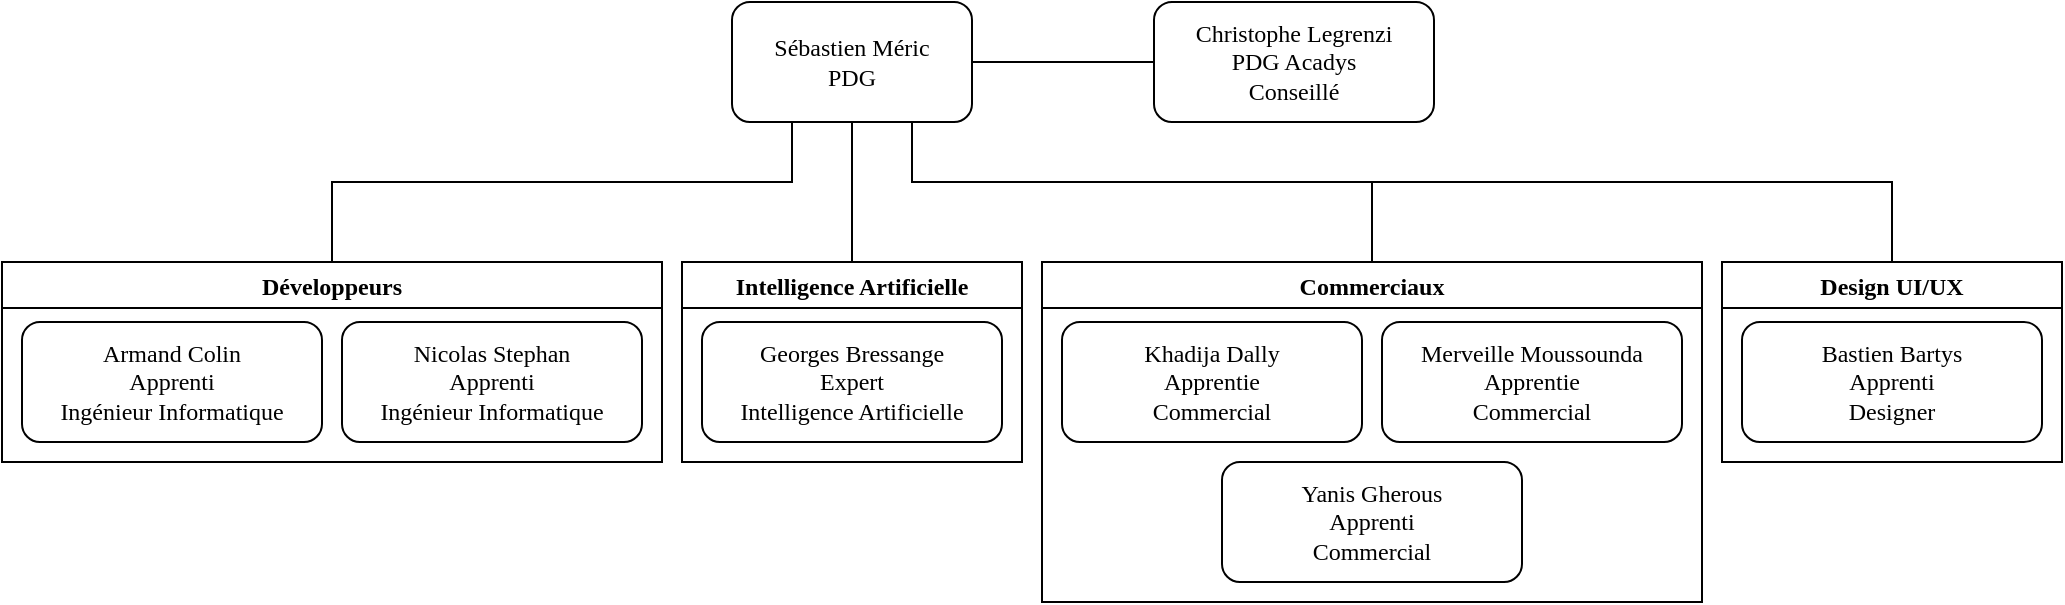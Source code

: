 <mxfile version="19.0.1" type="github">
  <diagram id="NVLdFYsQr7sc-6fEquGn" name="Page-1">
    <mxGraphModel dx="1137" dy="792" grid="1" gridSize="10" guides="1" tooltips="1" connect="1" arrows="1" fold="1" page="1" pageScale="1" pageWidth="827" pageHeight="1169" math="0" shadow="0">
      <root>
        <mxCell id="0" />
        <mxCell id="1" parent="0" />
        <mxCell id="HoprCaAgaAyW08Zz6HpF-1" value="&lt;font face=&quot;Verdana&quot;&gt;Sébastien Méric&lt;br&gt;PDG&lt;br&gt;&lt;/font&gt;" style="rounded=1;whiteSpace=wrap;html=1;fontFamily=Arial Nova;" parent="1" vertex="1">
          <mxGeometry x="365" y="110" width="120" height="60" as="geometry" />
        </mxCell>
        <mxCell id="HoprCaAgaAyW08Zz6HpF-3" value="Développeurs" style="swimlane;fontFamily=Verdana;" parent="1" vertex="1">
          <mxGeometry y="240" width="330" height="100" as="geometry">
            <mxRectangle y="240" width="120" height="23" as="alternateBounds" />
          </mxGeometry>
        </mxCell>
        <mxCell id="HoprCaAgaAyW08Zz6HpF-4" value="Armand Colin&lt;br&gt;Apprenti&lt;br&gt;Ingénieur Informatique" style="rounded=1;whiteSpace=wrap;html=1;fontFamily=Verdana;" parent="HoprCaAgaAyW08Zz6HpF-3" vertex="1">
          <mxGeometry x="10" y="30" width="150" height="60" as="geometry" />
        </mxCell>
        <mxCell id="HoprCaAgaAyW08Zz6HpF-5" value="Nicolas Stephan&lt;br&gt;Apprenti&lt;br&gt;Ingénieur Informatique" style="rounded=1;whiteSpace=wrap;html=1;fontFamily=Verdana;" parent="HoprCaAgaAyW08Zz6HpF-3" vertex="1">
          <mxGeometry x="170" y="30" width="150" height="60" as="geometry" />
        </mxCell>
        <mxCell id="HoprCaAgaAyW08Zz6HpF-7" value="" style="endArrow=none;html=1;rounded=0;fontFamily=Verdana;entryX=0.5;entryY=0;entryDx=0;entryDy=0;endFill=0;exitX=0.25;exitY=1;exitDx=0;exitDy=0;" parent="1" source="HoprCaAgaAyW08Zz6HpF-1" target="HoprCaAgaAyW08Zz6HpF-3" edge="1">
          <mxGeometry width="50" height="50" relative="1" as="geometry">
            <mxPoint x="414" y="170" as="sourcePoint" />
            <mxPoint x="390" y="270" as="targetPoint" />
            <Array as="points">
              <mxPoint x="395" y="200" />
              <mxPoint x="165" y="200" />
            </Array>
          </mxGeometry>
        </mxCell>
        <mxCell id="HoprCaAgaAyW08Zz6HpF-8" value="Commerciaux" style="swimlane;fontFamily=Verdana;" parent="1" vertex="1">
          <mxGeometry x="520" y="240" width="330" height="170" as="geometry">
            <mxRectangle y="240" width="120" height="23" as="alternateBounds" />
          </mxGeometry>
        </mxCell>
        <mxCell id="HoprCaAgaAyW08Zz6HpF-9" value="Khadija Dally&lt;br&gt;Apprentie&lt;br&gt;Commercial" style="rounded=1;whiteSpace=wrap;html=1;fontFamily=Verdana;" parent="HoprCaAgaAyW08Zz6HpF-8" vertex="1">
          <mxGeometry x="10" y="30" width="150" height="60" as="geometry" />
        </mxCell>
        <mxCell id="HoprCaAgaAyW08Zz6HpF-10" value="Merveille Moussounda&lt;br&gt;Apprentie&lt;br&gt;Commercial" style="rounded=1;whiteSpace=wrap;html=1;fontFamily=Verdana;" parent="HoprCaAgaAyW08Zz6HpF-8" vertex="1">
          <mxGeometry x="170" y="30" width="150" height="60" as="geometry" />
        </mxCell>
        <mxCell id="HoprCaAgaAyW08Zz6HpF-11" value="Yanis Gherous&lt;br&gt;Apprenti&lt;br&gt;Commercial" style="rounded=1;whiteSpace=wrap;html=1;fontFamily=Verdana;" parent="HoprCaAgaAyW08Zz6HpF-8" vertex="1">
          <mxGeometry x="90" y="100" width="150" height="60" as="geometry" />
        </mxCell>
        <mxCell id="HoprCaAgaAyW08Zz6HpF-27" value="" style="edgeStyle=orthogonalEdgeStyle;rounded=0;orthogonalLoop=1;jettySize=auto;html=1;fontFamily=Verdana;endArrow=none;endFill=0;" parent="1" source="HoprCaAgaAyW08Zz6HpF-12" target="HoprCaAgaAyW08Zz6HpF-1" edge="1">
          <mxGeometry relative="1" as="geometry" />
        </mxCell>
        <mxCell id="HoprCaAgaAyW08Zz6HpF-12" value="Intelligence Artificielle" style="swimlane;fontFamily=Verdana;" parent="1" vertex="1">
          <mxGeometry x="340" y="240" width="170" height="100" as="geometry">
            <mxRectangle y="240" width="120" height="23" as="alternateBounds" />
          </mxGeometry>
        </mxCell>
        <mxCell id="HoprCaAgaAyW08Zz6HpF-13" value="Georges Bressange&lt;br&gt;Expert&lt;br&gt;Intelligence Artificielle" style="rounded=1;whiteSpace=wrap;html=1;fontFamily=Verdana;" parent="HoprCaAgaAyW08Zz6HpF-12" vertex="1">
          <mxGeometry x="10" y="30" width="150" height="60" as="geometry" />
        </mxCell>
        <mxCell id="HoprCaAgaAyW08Zz6HpF-17" value="" style="endArrow=none;html=1;rounded=0;fontFamily=Verdana;entryX=0.5;entryY=0;entryDx=0;entryDy=0;exitX=0.5;exitY=1;exitDx=0;exitDy=0;endFill=0;" parent="1" source="HoprCaAgaAyW08Zz6HpF-1" target="HoprCaAgaAyW08Zz6HpF-12" edge="1">
          <mxGeometry width="50" height="50" relative="1" as="geometry">
            <mxPoint x="440" y="280" as="sourcePoint" />
            <mxPoint x="490" y="230" as="targetPoint" />
          </mxGeometry>
        </mxCell>
        <mxCell id="HoprCaAgaAyW08Zz6HpF-18" value="" style="endArrow=none;html=1;rounded=0;fontFamily=Verdana;entryX=0.5;entryY=0;entryDx=0;entryDy=0;endFill=0;" parent="1" target="HoprCaAgaAyW08Zz6HpF-8" edge="1">
          <mxGeometry width="50" height="50" relative="1" as="geometry">
            <mxPoint x="455" y="170" as="sourcePoint" />
            <mxPoint x="435" y="250" as="targetPoint" />
            <Array as="points">
              <mxPoint x="455" y="200" />
              <mxPoint x="685" y="200" />
            </Array>
          </mxGeometry>
        </mxCell>
        <mxCell id="HoprCaAgaAyW08Zz6HpF-19" value="Christophe Legrenzi&lt;br&gt;PDG Acadys&lt;br&gt;Conseillé" style="rounded=1;whiteSpace=wrap;html=1;fontFamily=Verdana;" parent="1" vertex="1">
          <mxGeometry x="576" y="110" width="140" height="60" as="geometry" />
        </mxCell>
        <mxCell id="HoprCaAgaAyW08Zz6HpF-21" value="" style="endArrow=none;html=1;rounded=0;fontFamily=Verdana;entryX=0;entryY=0.5;entryDx=0;entryDy=0;exitX=1;exitY=0.5;exitDx=0;exitDy=0;endFill=0;" parent="1" source="HoprCaAgaAyW08Zz6HpF-1" target="HoprCaAgaAyW08Zz6HpF-19" edge="1">
          <mxGeometry width="50" height="50" relative="1" as="geometry">
            <mxPoint x="420" y="300" as="sourcePoint" />
            <mxPoint x="470" y="250" as="targetPoint" />
          </mxGeometry>
        </mxCell>
        <mxCell id="HoprCaAgaAyW08Zz6HpF-26" value="" style="edgeStyle=orthogonalEdgeStyle;rounded=0;orthogonalLoop=1;jettySize=auto;html=1;fontFamily=Verdana;endArrow=none;endFill=0;exitX=0.5;exitY=0;exitDx=0;exitDy=0;" parent="1" source="HoprCaAgaAyW08Zz6HpF-12" target="HoprCaAgaAyW08Zz6HpF-1" edge="1">
          <mxGeometry relative="1" as="geometry" />
        </mxCell>
        <mxCell id="HoprCaAgaAyW08Zz6HpF-28" value="Design UI/UX" style="swimlane;fontFamily=Verdana;" parent="1" vertex="1">
          <mxGeometry x="860" y="240" width="170" height="100" as="geometry">
            <mxRectangle y="240" width="120" height="23" as="alternateBounds" />
          </mxGeometry>
        </mxCell>
        <mxCell id="HoprCaAgaAyW08Zz6HpF-29" value="Bastien Bartys&lt;br&gt;Apprenti&lt;br&gt;Designer" style="rounded=1;whiteSpace=wrap;html=1;fontFamily=Verdana;" parent="HoprCaAgaAyW08Zz6HpF-28" vertex="1">
          <mxGeometry x="10" y="30" width="150" height="60" as="geometry" />
        </mxCell>
        <mxCell id="HoprCaAgaAyW08Zz6HpF-30" value="" style="endArrow=none;html=1;rounded=0;fontFamily=Verdana;exitX=0.5;exitY=0;exitDx=0;exitDy=0;" parent="1" source="HoprCaAgaAyW08Zz6HpF-28" edge="1">
          <mxGeometry width="50" height="50" relative="1" as="geometry">
            <mxPoint x="950" y="200" as="sourcePoint" />
            <mxPoint x="680" y="200" as="targetPoint" />
            <Array as="points">
              <mxPoint x="945" y="200" />
            </Array>
          </mxGeometry>
        </mxCell>
      </root>
    </mxGraphModel>
  </diagram>
</mxfile>
